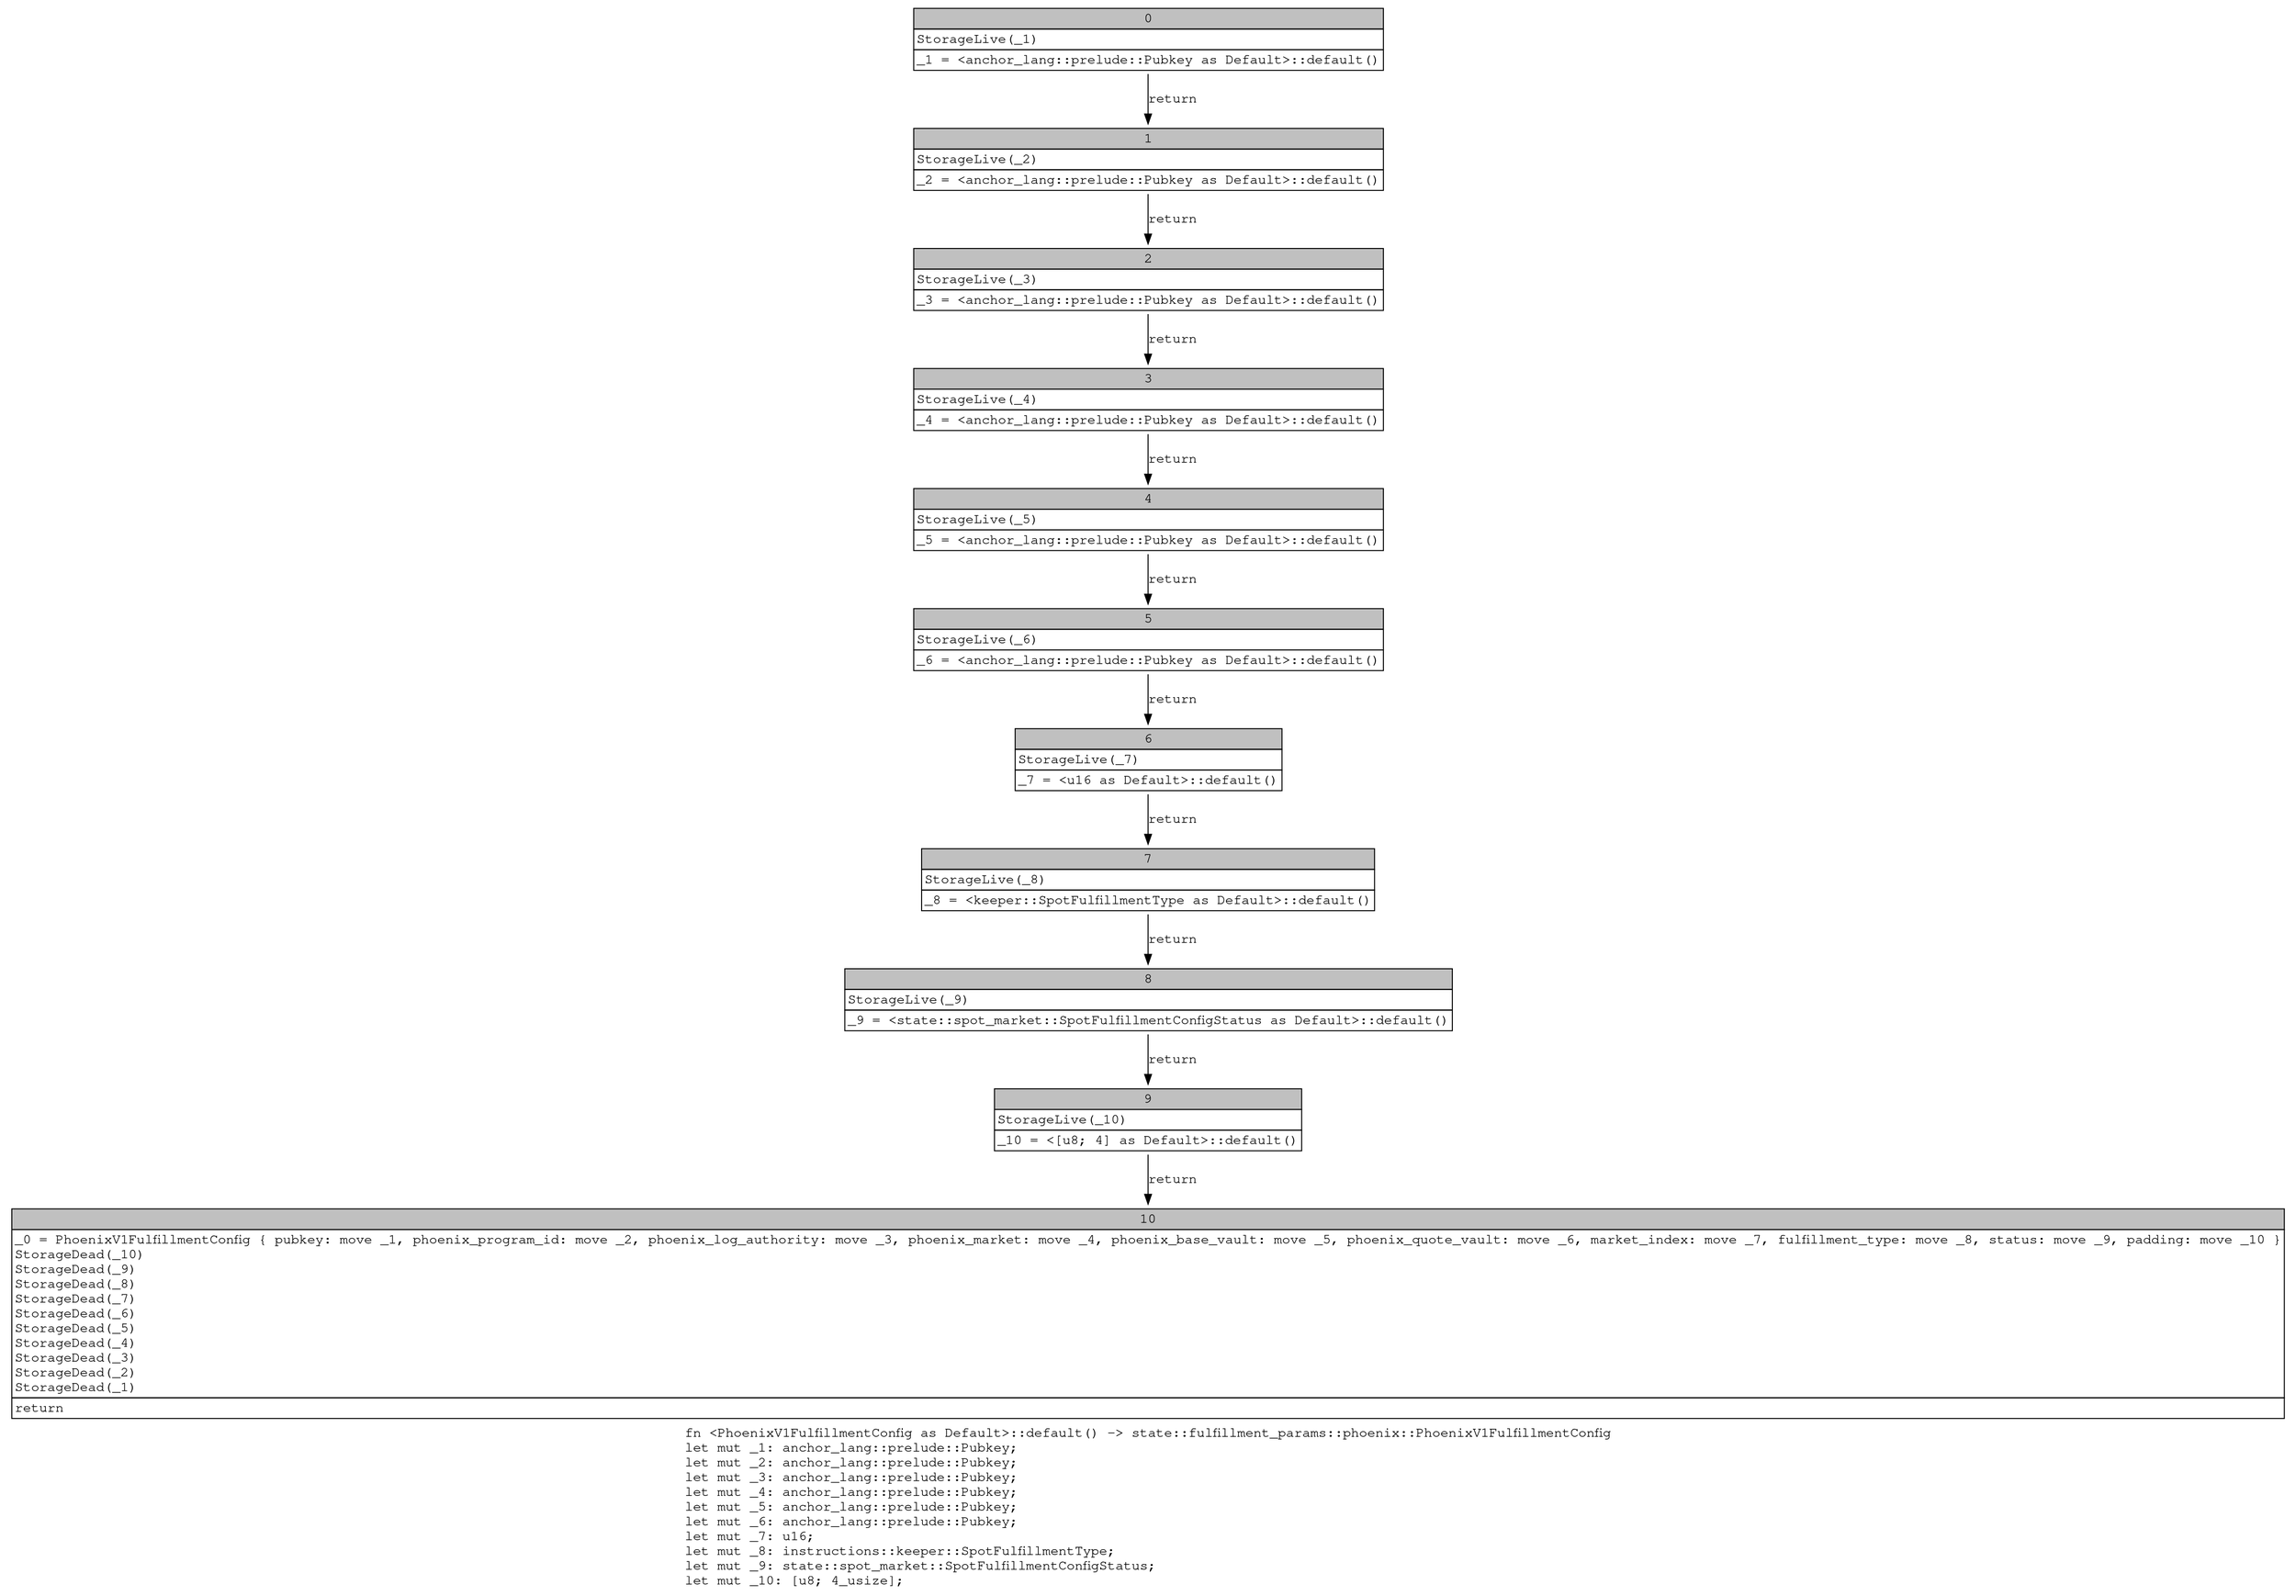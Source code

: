 digraph Mir_0_16274 {
    graph [fontname="Courier, monospace"];
    node [fontname="Courier, monospace"];
    edge [fontname="Courier, monospace"];
    label=<fn &lt;PhoenixV1FulfillmentConfig as Default&gt;::default() -&gt; state::fulfillment_params::phoenix::PhoenixV1FulfillmentConfig<br align="left"/>let mut _1: anchor_lang::prelude::Pubkey;<br align="left"/>let mut _2: anchor_lang::prelude::Pubkey;<br align="left"/>let mut _3: anchor_lang::prelude::Pubkey;<br align="left"/>let mut _4: anchor_lang::prelude::Pubkey;<br align="left"/>let mut _5: anchor_lang::prelude::Pubkey;<br align="left"/>let mut _6: anchor_lang::prelude::Pubkey;<br align="left"/>let mut _7: u16;<br align="left"/>let mut _8: instructions::keeper::SpotFulfillmentType;<br align="left"/>let mut _9: state::spot_market::SpotFulfillmentConfigStatus;<br align="left"/>let mut _10: [u8; 4_usize];<br align="left"/>>;
    bb0__0_16274 [shape="none", label=<<table border="0" cellborder="1" cellspacing="0"><tr><td bgcolor="gray" align="center" colspan="1">0</td></tr><tr><td align="left" balign="left">StorageLive(_1)<br/></td></tr><tr><td align="left">_1 = &lt;anchor_lang::prelude::Pubkey as Default&gt;::default()</td></tr></table>>];
    bb1__0_16274 [shape="none", label=<<table border="0" cellborder="1" cellspacing="0"><tr><td bgcolor="gray" align="center" colspan="1">1</td></tr><tr><td align="left" balign="left">StorageLive(_2)<br/></td></tr><tr><td align="left">_2 = &lt;anchor_lang::prelude::Pubkey as Default&gt;::default()</td></tr></table>>];
    bb2__0_16274 [shape="none", label=<<table border="0" cellborder="1" cellspacing="0"><tr><td bgcolor="gray" align="center" colspan="1">2</td></tr><tr><td align="left" balign="left">StorageLive(_3)<br/></td></tr><tr><td align="left">_3 = &lt;anchor_lang::prelude::Pubkey as Default&gt;::default()</td></tr></table>>];
    bb3__0_16274 [shape="none", label=<<table border="0" cellborder="1" cellspacing="0"><tr><td bgcolor="gray" align="center" colspan="1">3</td></tr><tr><td align="left" balign="left">StorageLive(_4)<br/></td></tr><tr><td align="left">_4 = &lt;anchor_lang::prelude::Pubkey as Default&gt;::default()</td></tr></table>>];
    bb4__0_16274 [shape="none", label=<<table border="0" cellborder="1" cellspacing="0"><tr><td bgcolor="gray" align="center" colspan="1">4</td></tr><tr><td align="left" balign="left">StorageLive(_5)<br/></td></tr><tr><td align="left">_5 = &lt;anchor_lang::prelude::Pubkey as Default&gt;::default()</td></tr></table>>];
    bb5__0_16274 [shape="none", label=<<table border="0" cellborder="1" cellspacing="0"><tr><td bgcolor="gray" align="center" colspan="1">5</td></tr><tr><td align="left" balign="left">StorageLive(_6)<br/></td></tr><tr><td align="left">_6 = &lt;anchor_lang::prelude::Pubkey as Default&gt;::default()</td></tr></table>>];
    bb6__0_16274 [shape="none", label=<<table border="0" cellborder="1" cellspacing="0"><tr><td bgcolor="gray" align="center" colspan="1">6</td></tr><tr><td align="left" balign="left">StorageLive(_7)<br/></td></tr><tr><td align="left">_7 = &lt;u16 as Default&gt;::default()</td></tr></table>>];
    bb7__0_16274 [shape="none", label=<<table border="0" cellborder="1" cellspacing="0"><tr><td bgcolor="gray" align="center" colspan="1">7</td></tr><tr><td align="left" balign="left">StorageLive(_8)<br/></td></tr><tr><td align="left">_8 = &lt;keeper::SpotFulfillmentType as Default&gt;::default()</td></tr></table>>];
    bb8__0_16274 [shape="none", label=<<table border="0" cellborder="1" cellspacing="0"><tr><td bgcolor="gray" align="center" colspan="1">8</td></tr><tr><td align="left" balign="left">StorageLive(_9)<br/></td></tr><tr><td align="left">_9 = &lt;state::spot_market::SpotFulfillmentConfigStatus as Default&gt;::default()</td></tr></table>>];
    bb9__0_16274 [shape="none", label=<<table border="0" cellborder="1" cellspacing="0"><tr><td bgcolor="gray" align="center" colspan="1">9</td></tr><tr><td align="left" balign="left">StorageLive(_10)<br/></td></tr><tr><td align="left">_10 = &lt;[u8; 4] as Default&gt;::default()</td></tr></table>>];
    bb10__0_16274 [shape="none", label=<<table border="0" cellborder="1" cellspacing="0"><tr><td bgcolor="gray" align="center" colspan="1">10</td></tr><tr><td align="left" balign="left">_0 = PhoenixV1FulfillmentConfig { pubkey: move _1, phoenix_program_id: move _2, phoenix_log_authority: move _3, phoenix_market: move _4, phoenix_base_vault: move _5, phoenix_quote_vault: move _6, market_index: move _7, fulfillment_type: move _8, status: move _9, padding: move _10 }<br/>StorageDead(_10)<br/>StorageDead(_9)<br/>StorageDead(_8)<br/>StorageDead(_7)<br/>StorageDead(_6)<br/>StorageDead(_5)<br/>StorageDead(_4)<br/>StorageDead(_3)<br/>StorageDead(_2)<br/>StorageDead(_1)<br/></td></tr><tr><td align="left">return</td></tr></table>>];
    bb0__0_16274 -> bb1__0_16274 [label="return"];
    bb1__0_16274 -> bb2__0_16274 [label="return"];
    bb2__0_16274 -> bb3__0_16274 [label="return"];
    bb3__0_16274 -> bb4__0_16274 [label="return"];
    bb4__0_16274 -> bb5__0_16274 [label="return"];
    bb5__0_16274 -> bb6__0_16274 [label="return"];
    bb6__0_16274 -> bb7__0_16274 [label="return"];
    bb7__0_16274 -> bb8__0_16274 [label="return"];
    bb8__0_16274 -> bb9__0_16274 [label="return"];
    bb9__0_16274 -> bb10__0_16274 [label="return"];
}
